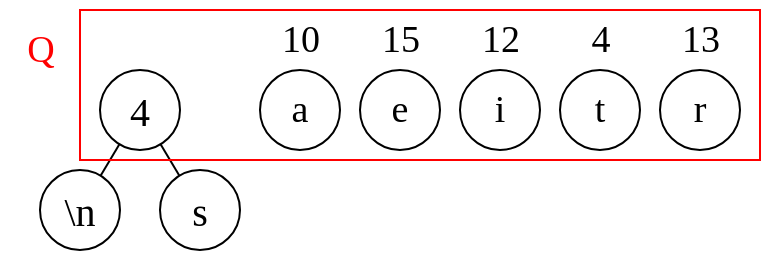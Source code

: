 <mxfile>
    <diagram id="YF8fTPJ197CsmHLN2uFG" name="第 1 页">
        <mxGraphModel dx="547" dy="306" grid="1" gridSize="10" guides="1" tooltips="1" connect="1" arrows="1" fold="1" page="1" pageScale="1" pageWidth="827" pageHeight="1169" math="0" shadow="0">
            <root>
                <mxCell id="0"/>
                <mxCell id="1" parent="0"/>
                <mxCell id="2" value="\n" style="ellipse;whiteSpace=wrap;html=1;fontSize=20;fontFamily=Times New Roman;" parent="1" vertex="1">
                    <mxGeometry x="250" y="410" width="40" height="40" as="geometry"/>
                </mxCell>
                <mxCell id="3" style="edgeStyle=none;html=1;fontSize=20;endArrow=none;endFill=0;fontFamily=Times New Roman;" parent="1" source="4" target="2" edge="1">
                    <mxGeometry relative="1" as="geometry">
                        <mxPoint x="270" y="400" as="sourcePoint"/>
                        <mxPoint x="280" y="420.0" as="targetPoint"/>
                    </mxGeometry>
                </mxCell>
                <mxCell id="4" value="4" style="ellipse;whiteSpace=wrap;html=1;fontSize=20;fontFamily=Times New Roman;" parent="1" vertex="1">
                    <mxGeometry x="280" y="360" width="40" height="40" as="geometry"/>
                </mxCell>
                <mxCell id="5" value="s" style="ellipse;whiteSpace=wrap;html=1;fontSize=20;fontFamily=Times New Roman;" parent="1" vertex="1">
                    <mxGeometry x="310" y="410" width="40" height="40" as="geometry"/>
                </mxCell>
                <mxCell id="6" style="edgeStyle=none;html=1;fontSize=20;endArrow=none;endFill=0;fontFamily=Times New Roman;" parent="1" source="4" target="5" edge="1">
                    <mxGeometry relative="1" as="geometry"/>
                </mxCell>
                <mxCell id="9" value="t" style="ellipse;whiteSpace=wrap;html=1;fontSize=19;fontFamily=Times New Roman;" parent="1" vertex="1">
                    <mxGeometry x="510" y="360" width="40" height="40" as="geometry"/>
                </mxCell>
                <mxCell id="10" value="a" style="ellipse;whiteSpace=wrap;html=1;fontSize=19;fontFamily=Times New Roman;" parent="1" vertex="1">
                    <mxGeometry x="360" y="360" width="40" height="40" as="geometry"/>
                </mxCell>
                <mxCell id="11" value="i" style="ellipse;whiteSpace=wrap;html=1;fontSize=19;fontFamily=Times New Roman;" parent="1" vertex="1">
                    <mxGeometry x="460" y="360" width="40" height="40" as="geometry"/>
                </mxCell>
                <mxCell id="12" value="e" style="ellipse;whiteSpace=wrap;html=1;fontSize=19;fontFamily=Times New Roman;" parent="1" vertex="1">
                    <mxGeometry x="410" y="360" width="40" height="40" as="geometry"/>
                </mxCell>
                <mxCell id="13" value="r" style="ellipse;whiteSpace=wrap;html=1;fontSize=19;fontFamily=Times New Roman;" parent="1" vertex="1">
                    <mxGeometry x="560" y="360" width="40" height="40" as="geometry"/>
                </mxCell>
                <mxCell id="14" value="10" style="text;html=1;align=center;verticalAlign=middle;resizable=0;points=[];autosize=1;strokeColor=none;fillColor=none;fontFamily=Times New Roman;fontSize=19;" parent="1" vertex="1">
                    <mxGeometry x="360" y="325" width="40" height="40" as="geometry"/>
                </mxCell>
                <mxCell id="15" value="15" style="text;html=1;align=center;verticalAlign=middle;resizable=0;points=[];autosize=1;strokeColor=none;fillColor=none;fontFamily=Times New Roman;fontSize=19;" parent="1" vertex="1">
                    <mxGeometry x="410" y="325" width="40" height="40" as="geometry"/>
                </mxCell>
                <mxCell id="16" value="12" style="text;html=1;align=center;verticalAlign=middle;resizable=0;points=[];autosize=1;strokeColor=none;fillColor=none;fontFamily=Times New Roman;fontSize=19;" parent="1" vertex="1">
                    <mxGeometry x="460" y="325" width="40" height="40" as="geometry"/>
                </mxCell>
                <mxCell id="18" value="4" style="text;html=1;align=center;verticalAlign=middle;resizable=0;points=[];autosize=1;strokeColor=none;fillColor=none;fontFamily=Times New Roman;fontSize=19;" parent="1" vertex="1">
                    <mxGeometry x="515" y="325" width="30" height="40" as="geometry"/>
                </mxCell>
                <mxCell id="19" value="13" style="text;html=1;align=center;verticalAlign=middle;resizable=0;points=[];autosize=1;strokeColor=none;fillColor=none;fontFamily=Times New Roman;fontSize=19;" parent="1" vertex="1">
                    <mxGeometry x="560" y="325" width="40" height="40" as="geometry"/>
                </mxCell>
                <mxCell id="20" value="" style="rounded=0;whiteSpace=wrap;html=1;fillColor=none;fontColor=#F00;strokeColor=#FF0000;" vertex="1" parent="1">
                    <mxGeometry x="270" y="330" width="340" height="75" as="geometry"/>
                </mxCell>
                <mxCell id="21" value="Q" style="text;html=1;align=center;verticalAlign=middle;resizable=0;points=[];autosize=1;strokeColor=none;fillColor=none;fontSize=19;fontFamily=Times New Roman;fontColor=#F00;" vertex="1" parent="1">
                    <mxGeometry x="230" y="330" width="40" height="40" as="geometry"/>
                </mxCell>
            </root>
        </mxGraphModel>
    </diagram>
</mxfile>